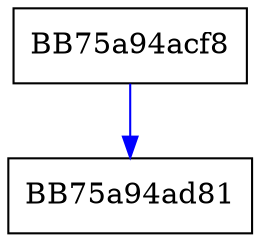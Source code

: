 digraph _get_normalized_path {
  node [shape="box"];
  graph [splines=ortho];
  BB75a94acf8 -> BB75a94ad81 [color="blue"];
}